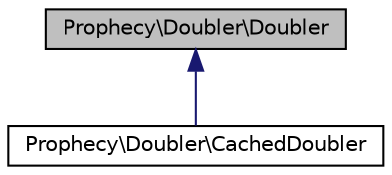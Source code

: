 digraph "Prophecy\Doubler\Doubler"
{
  edge [fontname="Helvetica",fontsize="10",labelfontname="Helvetica",labelfontsize="10"];
  node [fontname="Helvetica",fontsize="10",shape=record];
  Node0 [label="Prophecy\\Doubler\\Doubler",height=0.2,width=0.4,color="black", fillcolor="grey75", style="filled", fontcolor="black"];
  Node0 -> Node1 [dir="back",color="midnightblue",fontsize="10",style="solid",fontname="Helvetica"];
  Node1 [label="Prophecy\\Doubler\\CachedDoubler",height=0.2,width=0.4,color="black", fillcolor="white", style="filled",URL="$classProphecy_1_1Doubler_1_1CachedDoubler.html"];
}
